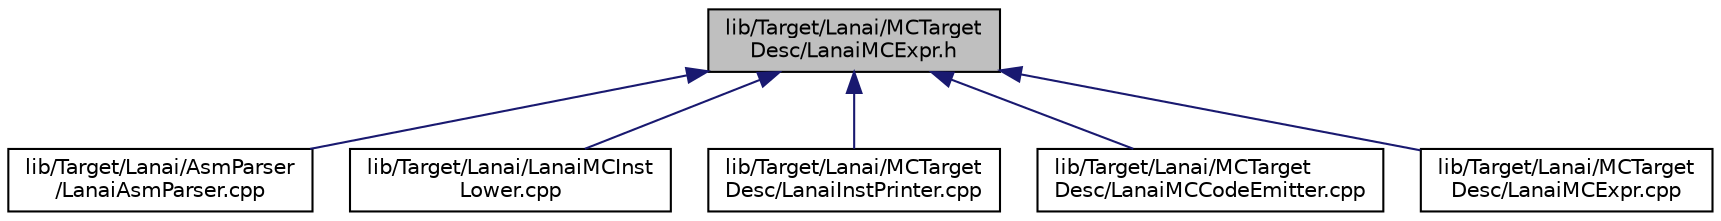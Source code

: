 digraph "lib/Target/Lanai/MCTargetDesc/LanaiMCExpr.h"
{
 // LATEX_PDF_SIZE
  bgcolor="transparent";
  edge [fontname="Helvetica",fontsize="10",labelfontname="Helvetica",labelfontsize="10"];
  node [fontname="Helvetica",fontsize="10",shape=record];
  Node1 [label="lib/Target/Lanai/MCTarget\lDesc/LanaiMCExpr.h",height=0.2,width=0.4,color="black", fillcolor="grey75", style="filled", fontcolor="black",tooltip=" "];
  Node1 -> Node2 [dir="back",color="midnightblue",fontsize="10",style="solid",fontname="Helvetica"];
  Node2 [label="lib/Target/Lanai/AsmParser\l/LanaiAsmParser.cpp",height=0.2,width=0.4,color="black",URL="$LanaiAsmParser_8cpp.html",tooltip=" "];
  Node1 -> Node3 [dir="back",color="midnightblue",fontsize="10",style="solid",fontname="Helvetica"];
  Node3 [label="lib/Target/Lanai/LanaiMCInst\lLower.cpp",height=0.2,width=0.4,color="black",URL="$LanaiMCInstLower_8cpp.html",tooltip=" "];
  Node1 -> Node4 [dir="back",color="midnightblue",fontsize="10",style="solid",fontname="Helvetica"];
  Node4 [label="lib/Target/Lanai/MCTarget\lDesc/LanaiInstPrinter.cpp",height=0.2,width=0.4,color="black",URL="$LanaiInstPrinter_8cpp.html",tooltip=" "];
  Node1 -> Node5 [dir="back",color="midnightblue",fontsize="10",style="solid",fontname="Helvetica"];
  Node5 [label="lib/Target/Lanai/MCTarget\lDesc/LanaiMCCodeEmitter.cpp",height=0.2,width=0.4,color="black",URL="$LanaiMCCodeEmitter_8cpp.html",tooltip=" "];
  Node1 -> Node6 [dir="back",color="midnightblue",fontsize="10",style="solid",fontname="Helvetica"];
  Node6 [label="lib/Target/Lanai/MCTarget\lDesc/LanaiMCExpr.cpp",height=0.2,width=0.4,color="black",URL="$LanaiMCExpr_8cpp.html",tooltip=" "];
}

